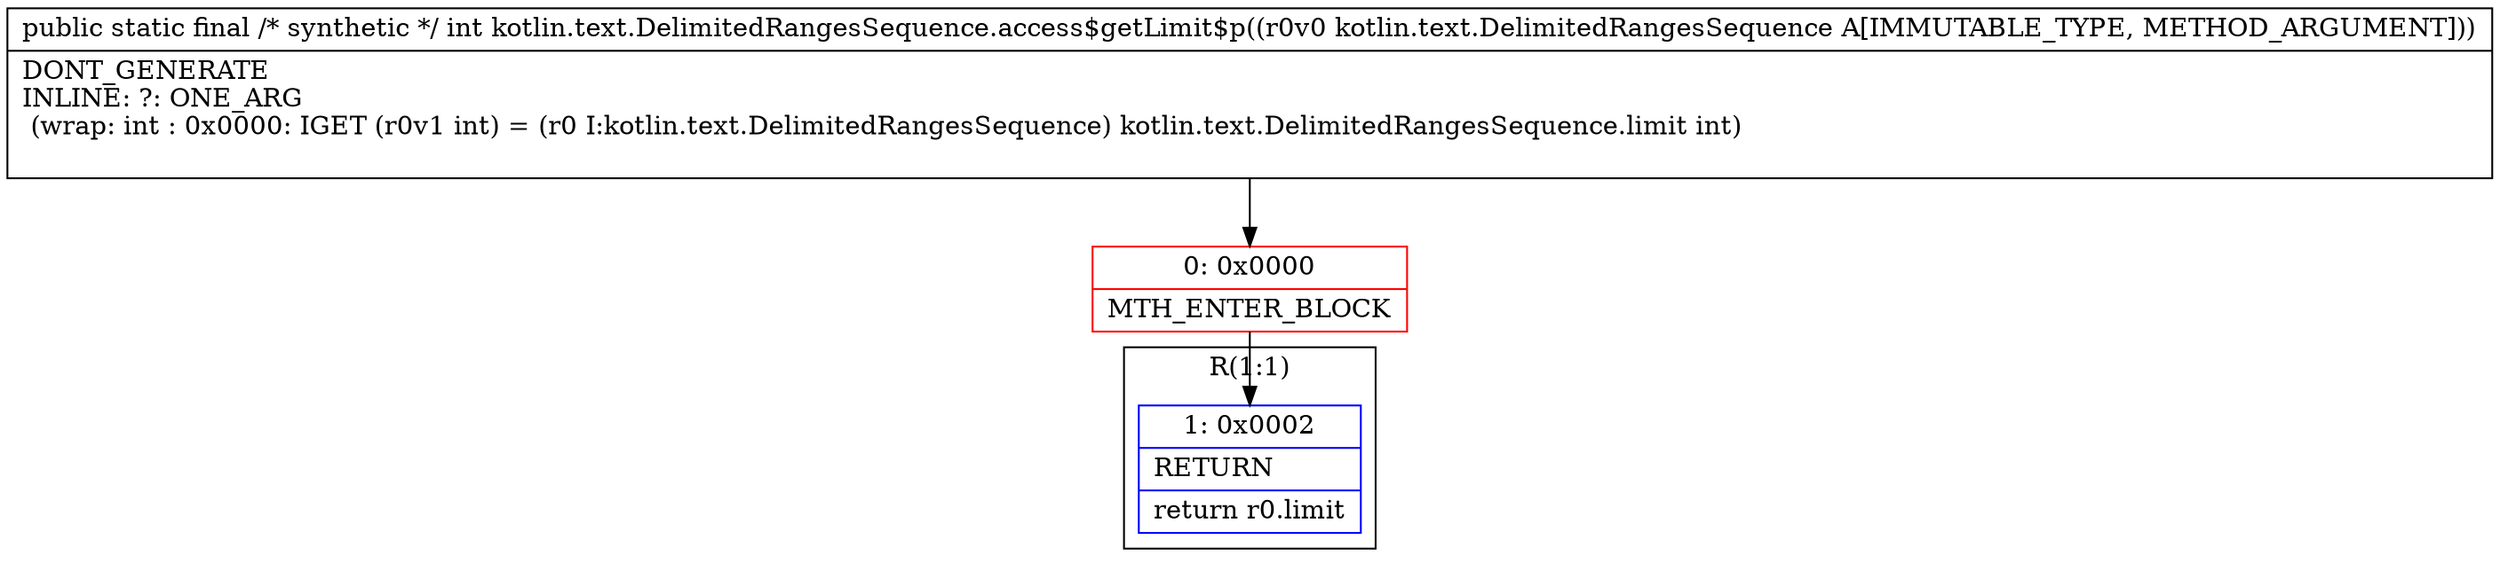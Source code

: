 digraph "CFG forkotlin.text.DelimitedRangesSequence.access$getLimit$p(Lkotlin\/text\/DelimitedRangesSequence;)I" {
subgraph cluster_Region_1590318726 {
label = "R(1:1)";
node [shape=record,color=blue];
Node_1 [shape=record,label="{1\:\ 0x0002|RETURN\l|return r0.limit\l}"];
}
Node_0 [shape=record,color=red,label="{0\:\ 0x0000|MTH_ENTER_BLOCK\l}"];
MethodNode[shape=record,label="{public static final \/* synthetic *\/ int kotlin.text.DelimitedRangesSequence.access$getLimit$p((r0v0 kotlin.text.DelimitedRangesSequence A[IMMUTABLE_TYPE, METHOD_ARGUMENT]))  | DONT_GENERATE\lINLINE: ?: ONE_ARG  \l  (wrap: int : 0x0000: IGET  (r0v1 int) = (r0 I:kotlin.text.DelimitedRangesSequence) kotlin.text.DelimitedRangesSequence.limit int)\l\l}"];
MethodNode -> Node_0;
Node_0 -> Node_1;
}

